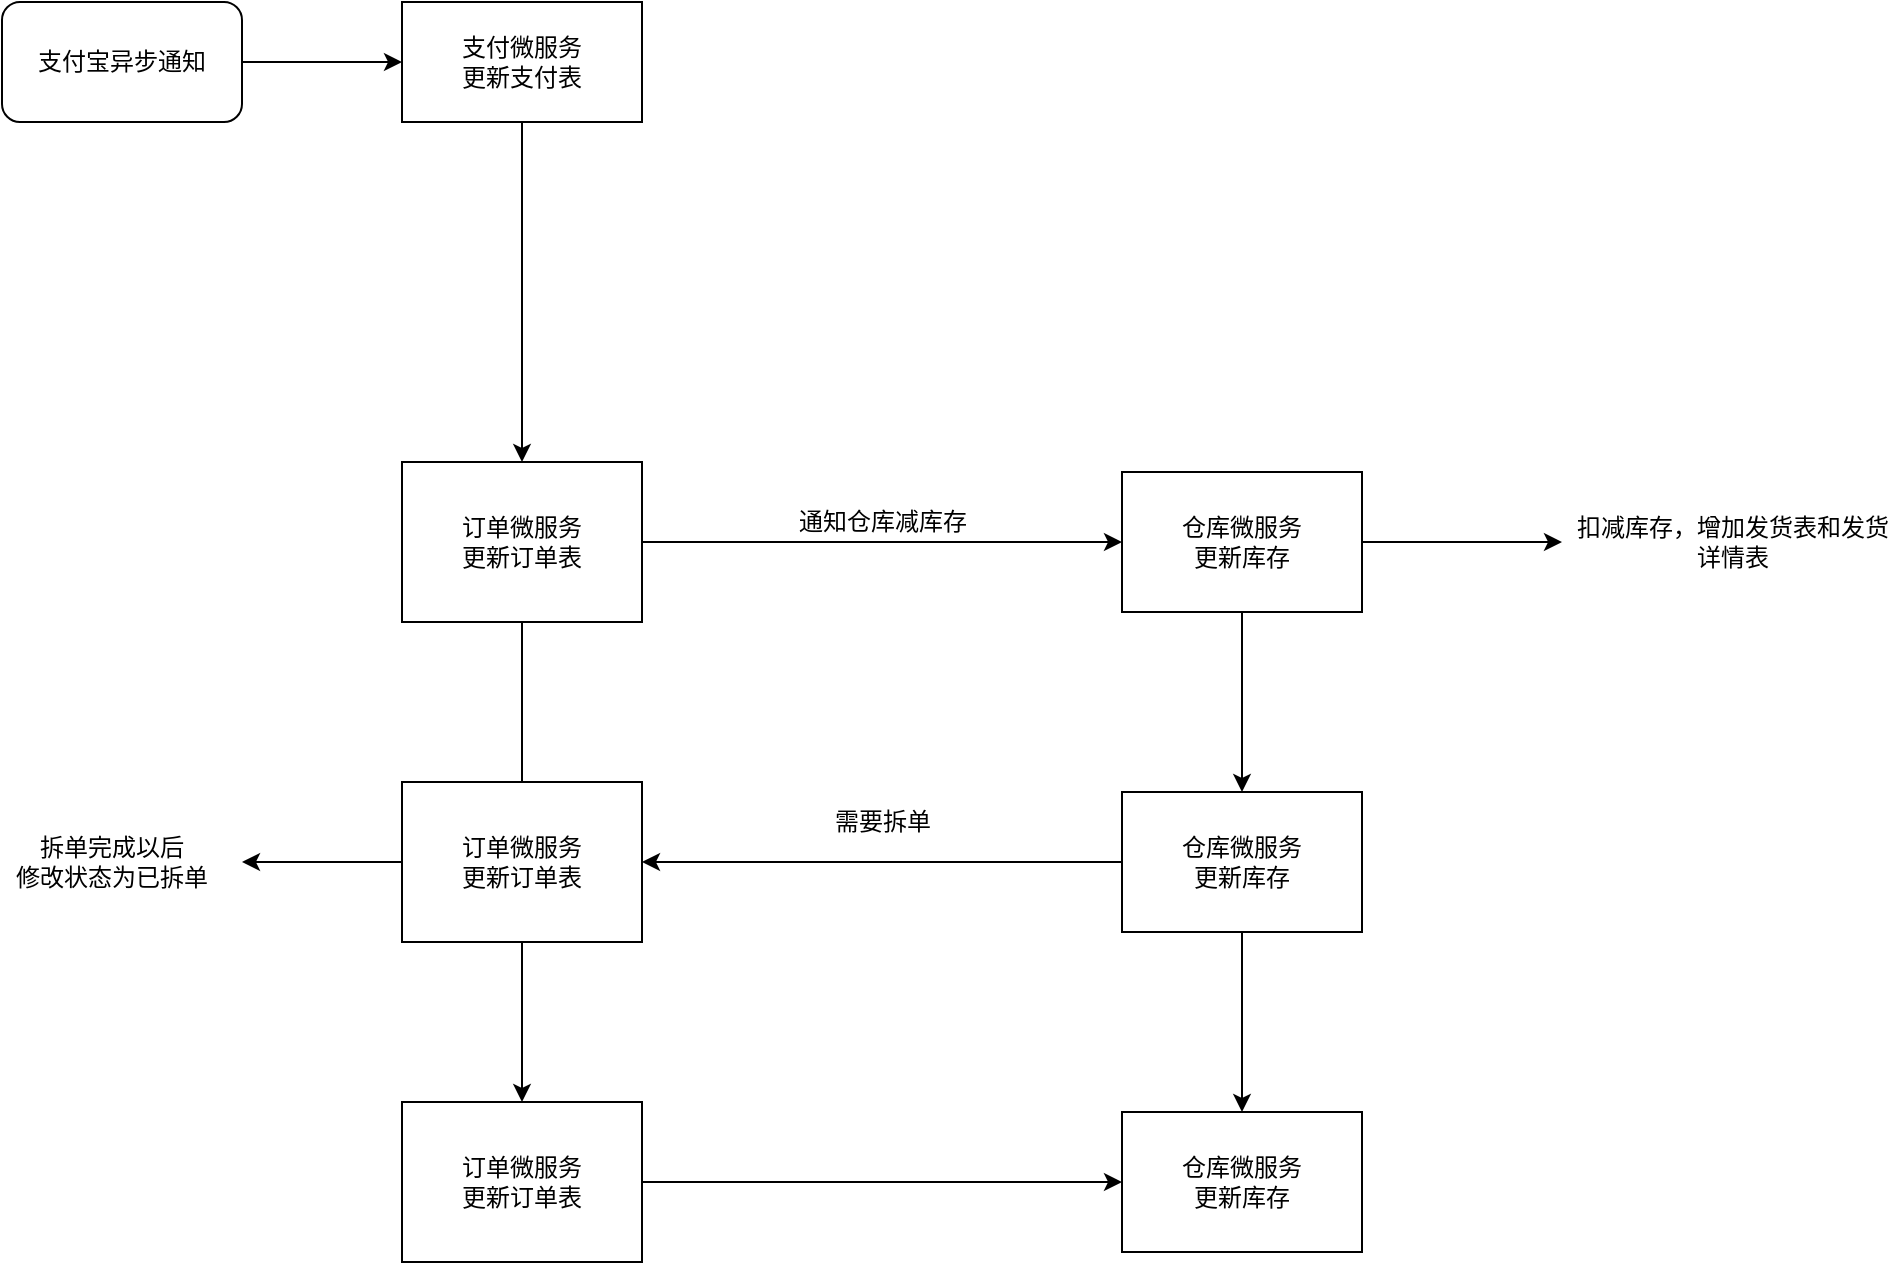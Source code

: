<mxfile version="14.1.9" type="github">
  <diagram id="ar2vK6DzCe43jqtC_QXZ" name="第 1 页">
    <mxGraphModel dx="942" dy="619" grid="1" gridSize="10" guides="1" tooltips="1" connect="1" arrows="1" fold="1" page="1" pageScale="1" pageWidth="2000" pageHeight="2500" background="#FFFFFF" math="0" shadow="0">
      <root>
        <object label="" id="0">
          <mxCell />
        </object>
        <mxCell id="1" parent="0" />
        <mxCell id="26NzWRgqNHz8Nd0e5YAE-2" value="" style="edgeStyle=orthogonalEdgeStyle;rounded=0;orthogonalLoop=1;jettySize=auto;html=1;" parent="1" source="_QPw_0OSD-xxOuF4TyRC-1" target="26NzWRgqNHz8Nd0e5YAE-1" edge="1">
          <mxGeometry relative="1" as="geometry" />
        </mxCell>
        <mxCell id="_QPw_0OSD-xxOuF4TyRC-1" value="支付宝异步通知" style="rounded=1;whiteSpace=wrap;html=1;" parent="1" vertex="1">
          <mxGeometry x="20" y="460" width="120" height="60" as="geometry" />
        </mxCell>
        <mxCell id="wIT5nE9xIwOcJZFZ3H59-4" style="edgeStyle=orthogonalEdgeStyle;rounded=0;orthogonalLoop=1;jettySize=auto;html=1;entryX=0.5;entryY=0;entryDx=0;entryDy=0;" edge="1" parent="1" source="26NzWRgqNHz8Nd0e5YAE-1" target="26NzWRgqNHz8Nd0e5YAE-3">
          <mxGeometry relative="1" as="geometry" />
        </mxCell>
        <mxCell id="26NzWRgqNHz8Nd0e5YAE-1" value="支付微服务&lt;br&gt;更新支付表" style="rounded=0;whiteSpace=wrap;html=1;" parent="1" vertex="1">
          <mxGeometry x="220" y="460" width="120" height="60" as="geometry" />
        </mxCell>
        <mxCell id="wIT5nE9xIwOcJZFZ3H59-5" style="edgeStyle=orthogonalEdgeStyle;rounded=0;orthogonalLoop=1;jettySize=auto;html=1;entryX=0;entryY=0.5;entryDx=0;entryDy=0;" edge="1" parent="1" source="26NzWRgqNHz8Nd0e5YAE-3" target="26NzWRgqNHz8Nd0e5YAE-5">
          <mxGeometry relative="1" as="geometry" />
        </mxCell>
        <mxCell id="26NzWRgqNHz8Nd0e5YAE-3" value="订单微服务&lt;br&gt;更新订单表" style="whiteSpace=wrap;html=1;rounded=0;" parent="1" vertex="1">
          <mxGeometry x="220" y="690" width="120" height="80" as="geometry" />
        </mxCell>
        <mxCell id="wIT5nE9xIwOcJZFZ3H59-10" value="" style="edgeStyle=orthogonalEdgeStyle;rounded=0;orthogonalLoop=1;jettySize=auto;html=1;" edge="1" parent="1" source="26NzWRgqNHz8Nd0e5YAE-5" target="wIT5nE9xIwOcJZFZ3H59-9">
          <mxGeometry relative="1" as="geometry" />
        </mxCell>
        <mxCell id="wIT5nE9xIwOcJZFZ3H59-12" value="" style="edgeStyle=orthogonalEdgeStyle;rounded=0;orthogonalLoop=1;jettySize=auto;html=1;" edge="1" parent="1" source="26NzWRgqNHz8Nd0e5YAE-5" target="wIT5nE9xIwOcJZFZ3H59-11">
          <mxGeometry relative="1" as="geometry" />
        </mxCell>
        <mxCell id="26NzWRgqNHz8Nd0e5YAE-5" value="仓库微服务&lt;br&gt;更新库存&lt;br&gt;" style="rounded=0;whiteSpace=wrap;html=1;" parent="1" vertex="1">
          <mxGeometry x="580" y="695" width="120" height="70" as="geometry" />
        </mxCell>
        <mxCell id="wIT5nE9xIwOcJZFZ3H59-6" value="通知仓库减库存" style="text;html=1;align=center;verticalAlign=middle;resizable=0;points=[];autosize=1;rotation=0;" vertex="1" parent="1">
          <mxGeometry x="410" y="710" width="100" height="20" as="geometry" />
        </mxCell>
        <mxCell id="wIT5nE9xIwOcJZFZ3H59-9" value="扣减库存，增加发货表和发货&lt;br&gt;详情表" style="text;html=1;align=center;verticalAlign=middle;resizable=0;points=[];autosize=1;" vertex="1" parent="1">
          <mxGeometry x="800" y="715" width="170" height="30" as="geometry" />
        </mxCell>
        <mxCell id="wIT5nE9xIwOcJZFZ3H59-16" style="edgeStyle=orthogonalEdgeStyle;rounded=0;orthogonalLoop=1;jettySize=auto;html=1;" edge="1" parent="1" source="wIT5nE9xIwOcJZFZ3H59-11" target="wIT5nE9xIwOcJZFZ3H59-13">
          <mxGeometry relative="1" as="geometry" />
        </mxCell>
        <mxCell id="wIT5nE9xIwOcJZFZ3H59-21" value="" style="edgeStyle=orthogonalEdgeStyle;rounded=0;orthogonalLoop=1;jettySize=auto;html=1;" edge="1" parent="1" source="wIT5nE9xIwOcJZFZ3H59-11" target="wIT5nE9xIwOcJZFZ3H59-20">
          <mxGeometry relative="1" as="geometry" />
        </mxCell>
        <mxCell id="wIT5nE9xIwOcJZFZ3H59-11" value="仓库微服务&lt;br&gt;更新库存&lt;br&gt;" style="rounded=0;whiteSpace=wrap;html=1;" vertex="1" parent="1">
          <mxGeometry x="580" y="855" width="120" height="70" as="geometry" />
        </mxCell>
        <mxCell id="wIT5nE9xIwOcJZFZ3H59-19" value="" style="edgeStyle=orthogonalEdgeStyle;rounded=0;orthogonalLoop=1;jettySize=auto;html=1;" edge="1" parent="1" source="wIT5nE9xIwOcJZFZ3H59-13" target="wIT5nE9xIwOcJZFZ3H59-18">
          <mxGeometry relative="1" as="geometry" />
        </mxCell>
        <mxCell id="wIT5nE9xIwOcJZFZ3H59-23" value="" style="edgeStyle=orthogonalEdgeStyle;rounded=0;orthogonalLoop=1;jettySize=auto;html=1;" edge="1" parent="1" source="wIT5nE9xIwOcJZFZ3H59-13">
          <mxGeometry relative="1" as="geometry">
            <mxPoint x="140" y="890" as="targetPoint" />
          </mxGeometry>
        </mxCell>
        <mxCell id="wIT5nE9xIwOcJZFZ3H59-13" value="订单微服务&lt;br&gt;更新订单表" style="whiteSpace=wrap;html=1;rounded=0;" vertex="1" parent="1">
          <mxGeometry x="220" y="850" width="120" height="80" as="geometry" />
        </mxCell>
        <mxCell id="wIT5nE9xIwOcJZFZ3H59-15" value="" style="endArrow=none;html=1;entryX=0.5;entryY=1;entryDx=0;entryDy=0;exitX=0.5;exitY=0;exitDx=0;exitDy=0;" edge="1" parent="1" source="wIT5nE9xIwOcJZFZ3H59-13" target="26NzWRgqNHz8Nd0e5YAE-3">
          <mxGeometry width="50" height="50" relative="1" as="geometry">
            <mxPoint x="500" y="820" as="sourcePoint" />
            <mxPoint x="550" y="770" as="targetPoint" />
          </mxGeometry>
        </mxCell>
        <mxCell id="wIT5nE9xIwOcJZFZ3H59-17" value="需要拆单&lt;br&gt;" style="text;html=1;align=center;verticalAlign=middle;resizable=0;points=[];autosize=1;" vertex="1" parent="1">
          <mxGeometry x="430" y="860" width="60" height="20" as="geometry" />
        </mxCell>
        <mxCell id="wIT5nE9xIwOcJZFZ3H59-26" style="edgeStyle=orthogonalEdgeStyle;rounded=0;orthogonalLoop=1;jettySize=auto;html=1;entryX=0;entryY=0.5;entryDx=0;entryDy=0;" edge="1" parent="1" source="wIT5nE9xIwOcJZFZ3H59-18" target="wIT5nE9xIwOcJZFZ3H59-20">
          <mxGeometry relative="1" as="geometry" />
        </mxCell>
        <mxCell id="wIT5nE9xIwOcJZFZ3H59-18" value="订单微服务&lt;br&gt;更新订单表" style="whiteSpace=wrap;html=1;rounded=0;" vertex="1" parent="1">
          <mxGeometry x="220" y="1010" width="120" height="80" as="geometry" />
        </mxCell>
        <mxCell id="wIT5nE9xIwOcJZFZ3H59-20" value="仓库微服务&lt;br&gt;更新库存&lt;br&gt;" style="rounded=0;whiteSpace=wrap;html=1;" vertex="1" parent="1">
          <mxGeometry x="580" y="1015" width="120" height="70" as="geometry" />
        </mxCell>
        <mxCell id="wIT5nE9xIwOcJZFZ3H59-25" value="&lt;div style=&quot;text-align: center&quot;&gt;&lt;span&gt;拆单完成以后&lt;/span&gt;&lt;/div&gt;&lt;div style=&quot;text-align: center&quot;&gt;&lt;span&gt;修改状态为已拆单&lt;/span&gt;&lt;/div&gt;" style="text;html=1;align=left;verticalAlign=middle;resizable=0;points=[];autosize=1;" vertex="1" parent="1">
          <mxGeometry x="25" y="875" width="110" height="30" as="geometry" />
        </mxCell>
      </root>
    </mxGraphModel>
  </diagram>
</mxfile>
